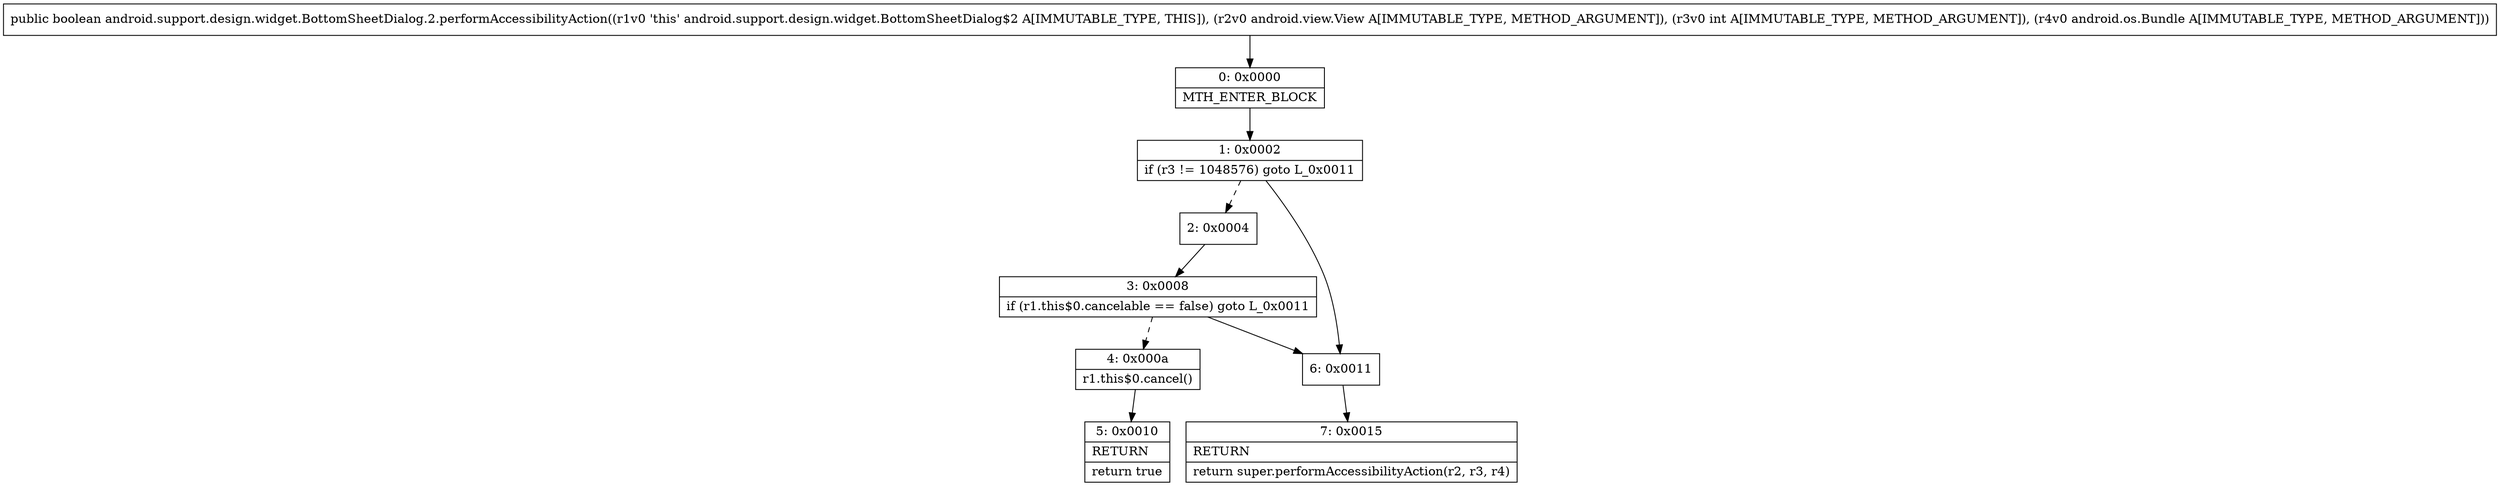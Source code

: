 digraph "CFG forandroid.support.design.widget.BottomSheetDialog.2.performAccessibilityAction(Landroid\/view\/View;ILandroid\/os\/Bundle;)Z" {
Node_0 [shape=record,label="{0\:\ 0x0000|MTH_ENTER_BLOCK\l}"];
Node_1 [shape=record,label="{1\:\ 0x0002|if (r3 != 1048576) goto L_0x0011\l}"];
Node_2 [shape=record,label="{2\:\ 0x0004}"];
Node_3 [shape=record,label="{3\:\ 0x0008|if (r1.this$0.cancelable == false) goto L_0x0011\l}"];
Node_4 [shape=record,label="{4\:\ 0x000a|r1.this$0.cancel()\l}"];
Node_5 [shape=record,label="{5\:\ 0x0010|RETURN\l|return true\l}"];
Node_6 [shape=record,label="{6\:\ 0x0011}"];
Node_7 [shape=record,label="{7\:\ 0x0015|RETURN\l|return super.performAccessibilityAction(r2, r3, r4)\l}"];
MethodNode[shape=record,label="{public boolean android.support.design.widget.BottomSheetDialog.2.performAccessibilityAction((r1v0 'this' android.support.design.widget.BottomSheetDialog$2 A[IMMUTABLE_TYPE, THIS]), (r2v0 android.view.View A[IMMUTABLE_TYPE, METHOD_ARGUMENT]), (r3v0 int A[IMMUTABLE_TYPE, METHOD_ARGUMENT]), (r4v0 android.os.Bundle A[IMMUTABLE_TYPE, METHOD_ARGUMENT])) }"];
MethodNode -> Node_0;
Node_0 -> Node_1;
Node_1 -> Node_2[style=dashed];
Node_1 -> Node_6;
Node_2 -> Node_3;
Node_3 -> Node_4[style=dashed];
Node_3 -> Node_6;
Node_4 -> Node_5;
Node_6 -> Node_7;
}

